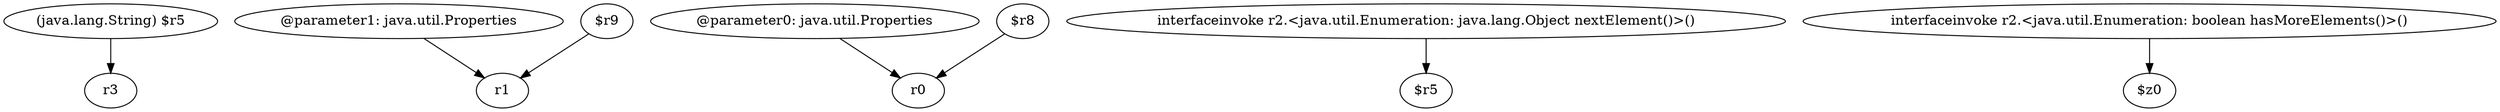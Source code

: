 digraph g {
0[label="(java.lang.String) $r5"]
1[label="r3"]
0->1[label=""]
2[label="@parameter1: java.util.Properties"]
3[label="r1"]
2->3[label=""]
4[label="$r9"]
4->3[label=""]
5[label="@parameter0: java.util.Properties"]
6[label="r0"]
5->6[label=""]
7[label="$r8"]
7->6[label=""]
8[label="interfaceinvoke r2.<java.util.Enumeration: java.lang.Object nextElement()>()"]
9[label="$r5"]
8->9[label=""]
10[label="interfaceinvoke r2.<java.util.Enumeration: boolean hasMoreElements()>()"]
11[label="$z0"]
10->11[label=""]
}